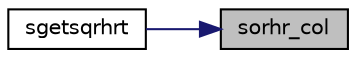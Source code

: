 digraph "sorhr_col"
{
 // LATEX_PDF_SIZE
  edge [fontname="Helvetica",fontsize="10",labelfontname="Helvetica",labelfontsize="10"];
  node [fontname="Helvetica",fontsize="10",shape=record];
  rankdir="RL";
  Node1 [label="sorhr_col",height=0.2,width=0.4,color="black", fillcolor="grey75", style="filled", fontcolor="black",tooltip="SORHR_COL"];
  Node1 -> Node2 [dir="back",color="midnightblue",fontsize="10",style="solid",fontname="Helvetica"];
  Node2 [label="sgetsqrhrt",height=0.2,width=0.4,color="black", fillcolor="white", style="filled",URL="$sgetsqrhrt_8f.html#aa9b1c34bb9a3e6ffb4de0b144539777b",tooltip="SGETSQRHRT"];
}
